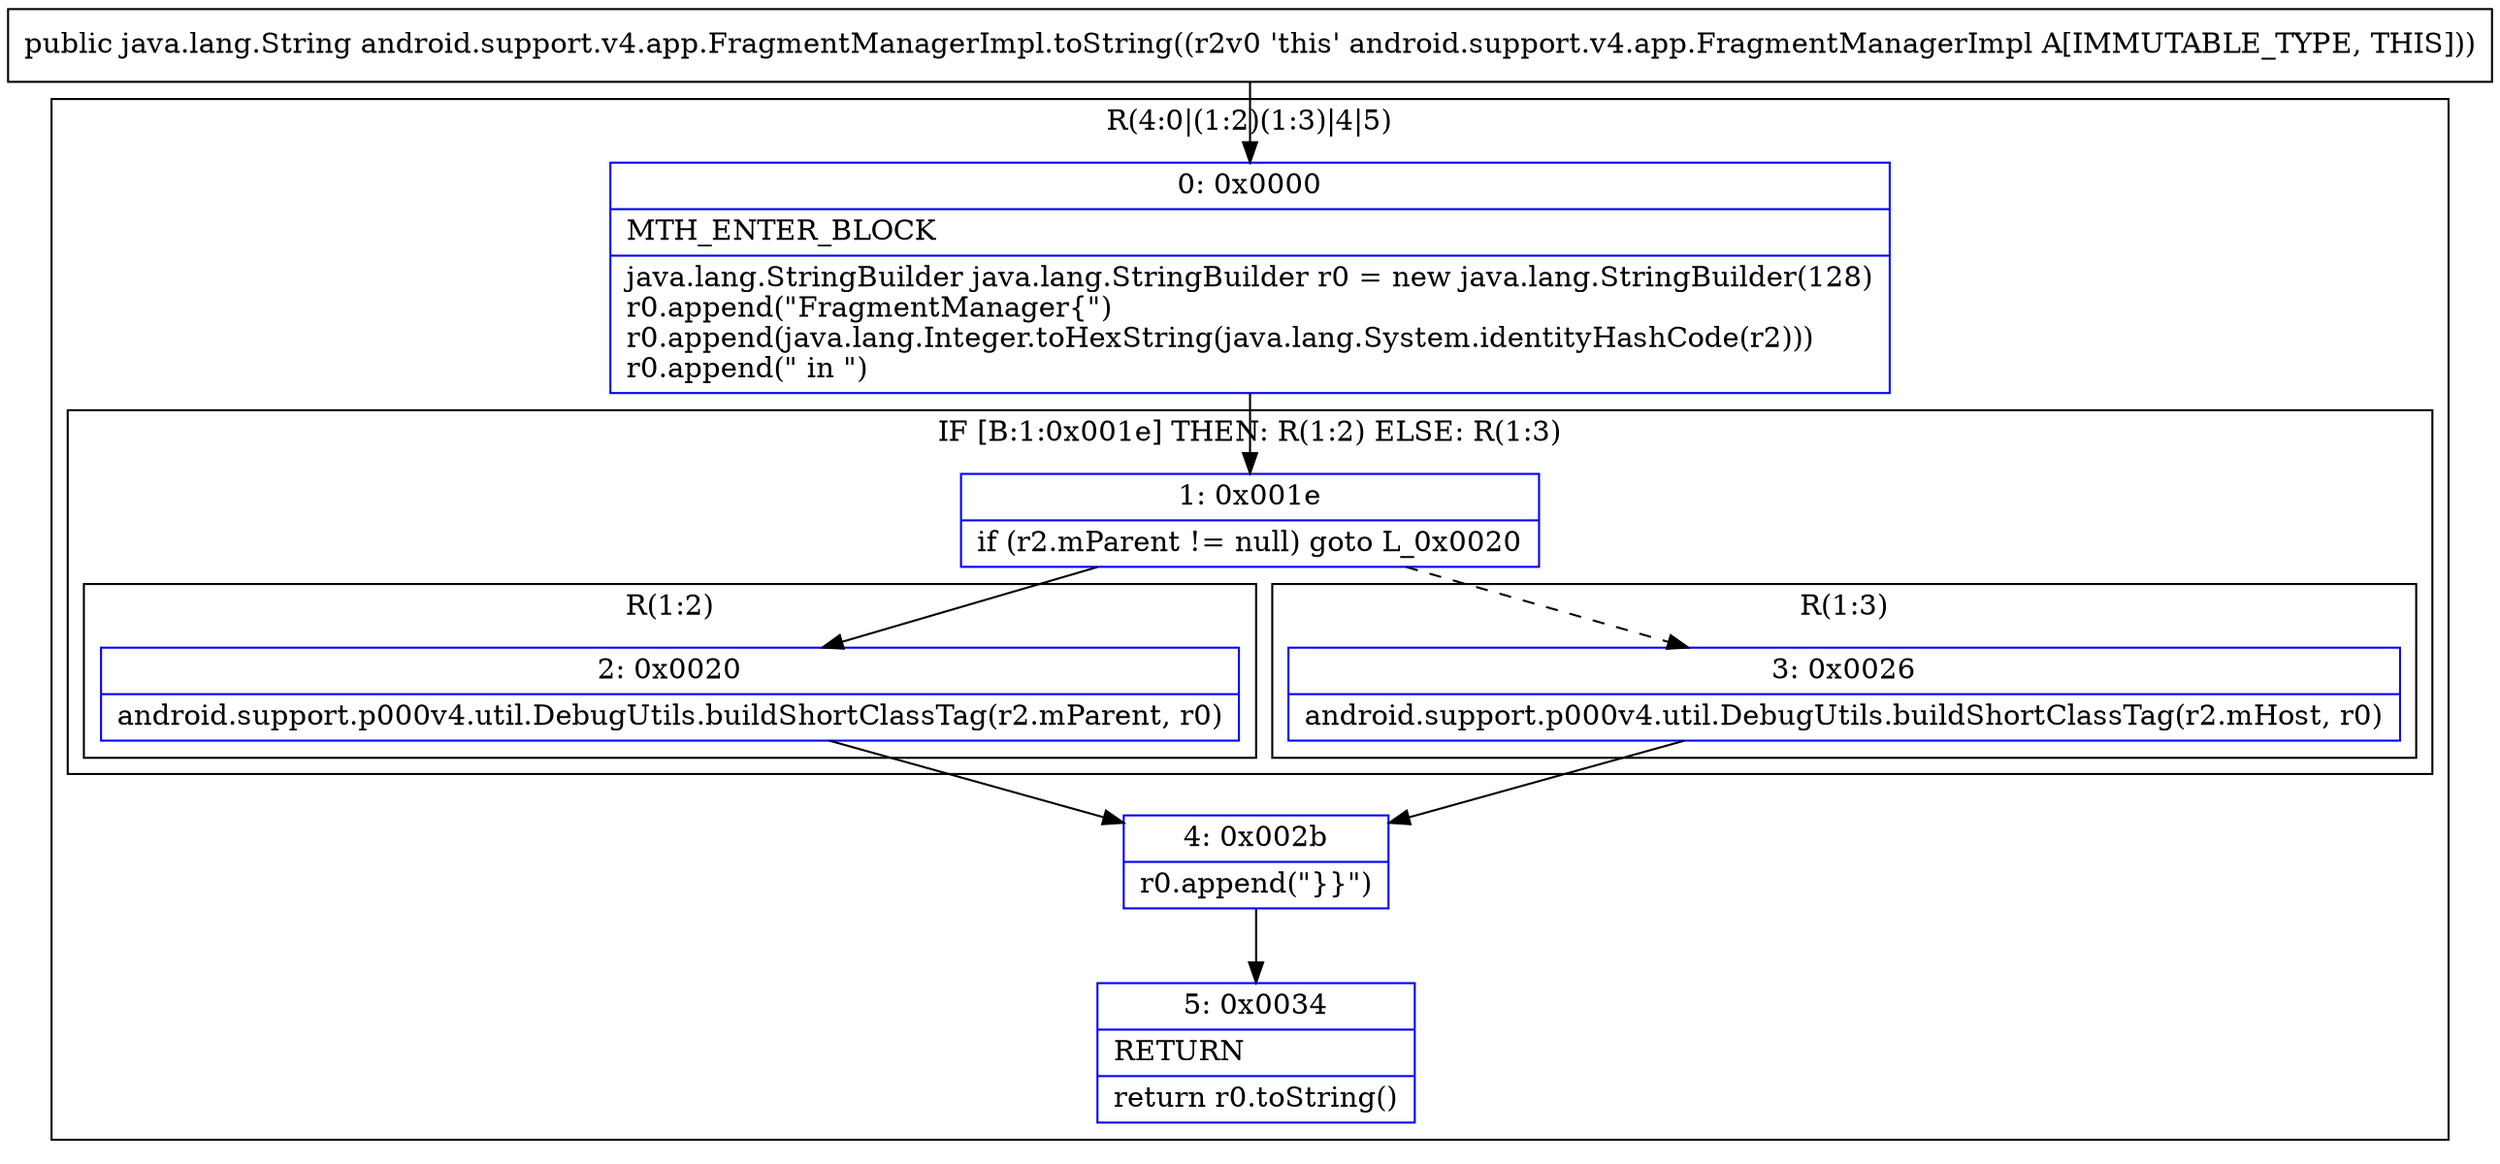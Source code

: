 digraph "CFG forandroid.support.v4.app.FragmentManagerImpl.toString()Ljava\/lang\/String;" {
subgraph cluster_Region_1029970879 {
label = "R(4:0|(1:2)(1:3)|4|5)";
node [shape=record,color=blue];
Node_0 [shape=record,label="{0\:\ 0x0000|MTH_ENTER_BLOCK\l|java.lang.StringBuilder java.lang.StringBuilder r0 = new java.lang.StringBuilder(128)\lr0.append(\"FragmentManager\{\")\lr0.append(java.lang.Integer.toHexString(java.lang.System.identityHashCode(r2)))\lr0.append(\" in \")\l}"];
subgraph cluster_IfRegion_1767131049 {
label = "IF [B:1:0x001e] THEN: R(1:2) ELSE: R(1:3)";
node [shape=record,color=blue];
Node_1 [shape=record,label="{1\:\ 0x001e|if (r2.mParent != null) goto L_0x0020\l}"];
subgraph cluster_Region_1998055262 {
label = "R(1:2)";
node [shape=record,color=blue];
Node_2 [shape=record,label="{2\:\ 0x0020|android.support.p000v4.util.DebugUtils.buildShortClassTag(r2.mParent, r0)\l}"];
}
subgraph cluster_Region_1779361371 {
label = "R(1:3)";
node [shape=record,color=blue];
Node_3 [shape=record,label="{3\:\ 0x0026|android.support.p000v4.util.DebugUtils.buildShortClassTag(r2.mHost, r0)\l}"];
}
}
Node_4 [shape=record,label="{4\:\ 0x002b|r0.append(\"\}\}\")\l}"];
Node_5 [shape=record,label="{5\:\ 0x0034|RETURN\l|return r0.toString()\l}"];
}
MethodNode[shape=record,label="{public java.lang.String android.support.v4.app.FragmentManagerImpl.toString((r2v0 'this' android.support.v4.app.FragmentManagerImpl A[IMMUTABLE_TYPE, THIS])) }"];
MethodNode -> Node_0;
Node_0 -> Node_1;
Node_1 -> Node_2;
Node_1 -> Node_3[style=dashed];
Node_2 -> Node_4;
Node_3 -> Node_4;
Node_4 -> Node_5;
}

